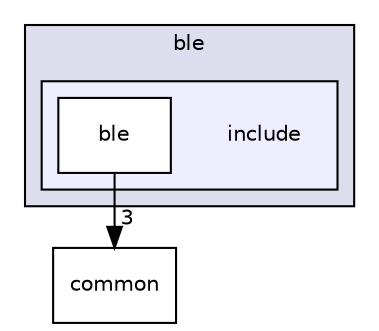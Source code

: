 digraph "ble/include" {
  compound=true
  node [ fontsize="10", fontname="Helvetica"];
  edge [ labelfontsize="10", labelfontname="Helvetica"];
  subgraph clusterdir_a1371c6ddf4e4dc3efab314eb122f7e8 {
    graph [ bgcolor="#ddddee", pencolor="black", label="ble" fontname="Helvetica", fontsize="10", URL="dir_a1371c6ddf4e4dc3efab314eb122f7e8.html"]
  subgraph clusterdir_f9d4722f7ca926ab2a23c1b473c91e4a {
    graph [ bgcolor="#eeeeff", pencolor="black", label="" URL="dir_f9d4722f7ca926ab2a23c1b473c91e4a.html"];
    dir_f9d4722f7ca926ab2a23c1b473c91e4a [shape=plaintext label="include"];
    dir_c211abc66ed9f005076c9c72b06d9296 [shape=box label="ble" color="black" fillcolor="white" style="filled" URL="dir_c211abc66ed9f005076c9c72b06d9296.html"];
  }
  }
  dir_bdd9a5d540de89e9fe90efdfc6973a4f [shape=box label="common" URL="dir_bdd9a5d540de89e9fe90efdfc6973a4f.html"];
  dir_c211abc66ed9f005076c9c72b06d9296->dir_bdd9a5d540de89e9fe90efdfc6973a4f [headlabel="3", labeldistance=1.5 headhref="dir_000002_000008.html"];
}
